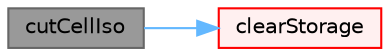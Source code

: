 digraph "cutCellIso"
{
 // LATEX_PDF_SIZE
  bgcolor="transparent";
  edge [fontname=Helvetica,fontsize=10,labelfontname=Helvetica,labelfontsize=10];
  node [fontname=Helvetica,fontsize=10,shape=box,height=0.2,width=0.4];
  rankdir="LR";
  Node1 [id="Node000001",label="cutCellIso",height=0.2,width=0.4,color="gray40", fillcolor="grey60", style="filled", fontcolor="black",tooltip=" "];
  Node1 -> Node2 [id="edge1_Node000001_Node000002",color="steelblue1",style="solid",tooltip=" "];
  Node2 [id="Node000002",label="clearStorage",height=0.2,width=0.4,color="red", fillcolor="#FFF0F0", style="filled",URL="$classFoam_1_1cutCellIso.html#a77e7fd5aa3adf14be9cbcd6e670f7843",tooltip=" "];
}
